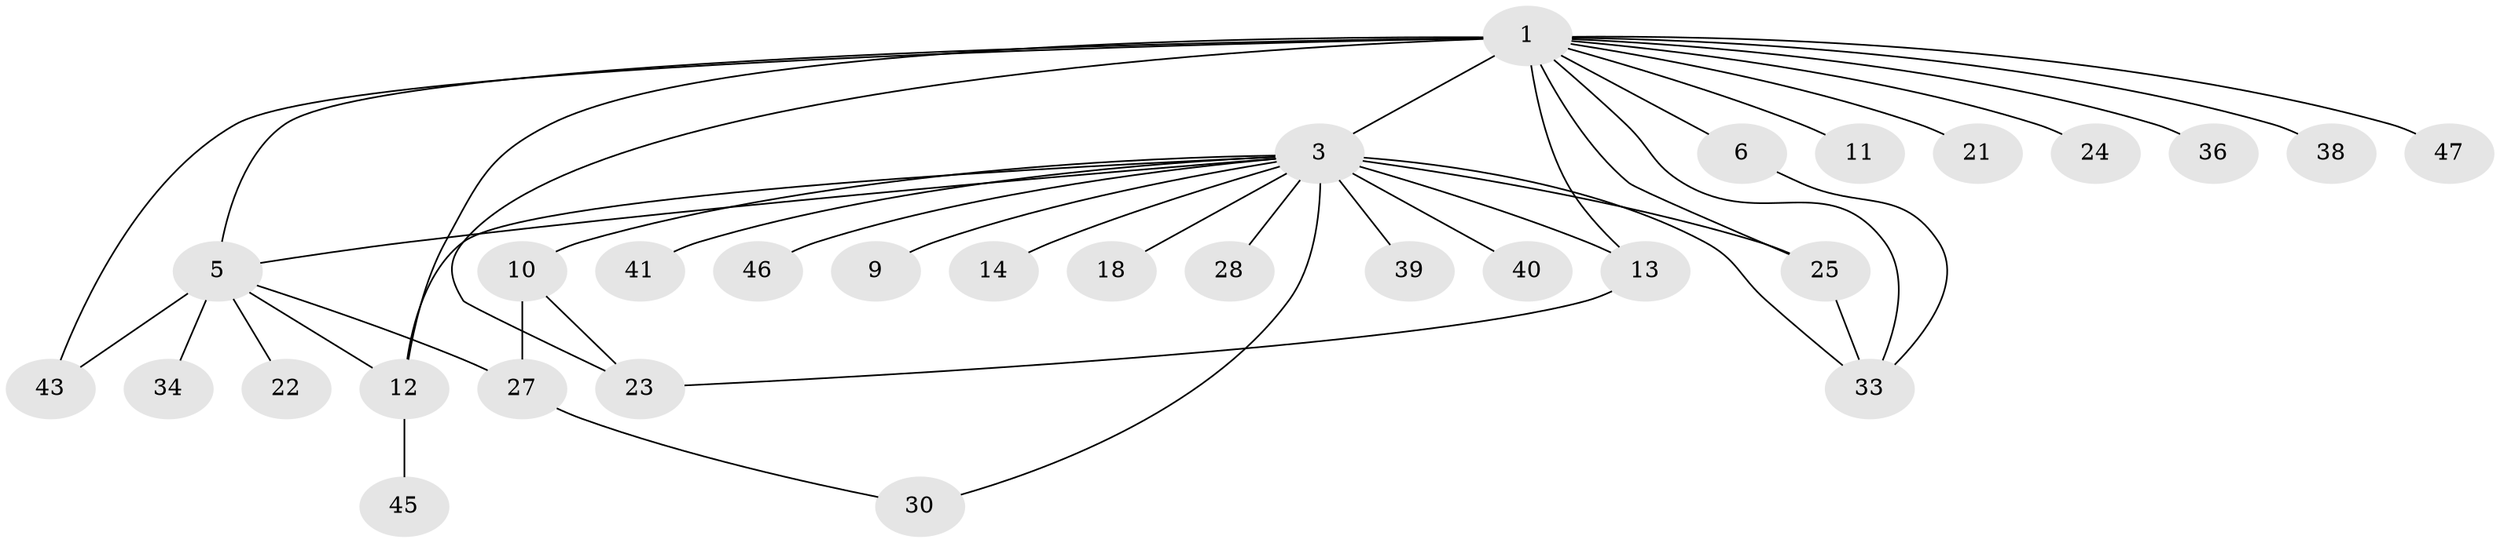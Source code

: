 // original degree distribution, {3: 0.24, 15: 0.02, 4: 0.06, 26: 0.02, 9: 0.02, 2: 0.2, 11: 0.02, 1: 0.4, 5: 0.02}
// Generated by graph-tools (version 1.1) at 2025/18/03/04/25 18:18:18]
// undirected, 30 vertices, 42 edges
graph export_dot {
graph [start="1"]
  node [color=gray90,style=filled];
  1 [super="+2+32+7"];
  3 [super="+4"];
  5 [super="+16+29"];
  6;
  9;
  10;
  11;
  12 [super="+20"];
  13 [super="+17"];
  14 [super="+31"];
  18;
  21;
  22;
  23;
  24;
  25 [super="+35"];
  27;
  28;
  30;
  33 [super="+44"];
  34;
  36;
  38;
  39;
  40;
  41;
  43;
  45 [super="+48"];
  46;
  47;
  1 -- 3 [weight=5];
  1 -- 5;
  1 -- 6;
  1 -- 38;
  1 -- 11;
  1 -- 12;
  1 -- 47;
  1 -- 21;
  1 -- 23;
  1 -- 24;
  1 -- 25;
  1 -- 33;
  1 -- 36;
  1 -- 43;
  1 -- 13 [weight=3];
  3 -- 14 [weight=2];
  3 -- 5 [weight=2];
  3 -- 9;
  3 -- 10;
  3 -- 12;
  3 -- 13;
  3 -- 18;
  3 -- 25 [weight=2];
  3 -- 28;
  3 -- 30;
  3 -- 33;
  3 -- 39;
  3 -- 40;
  3 -- 41;
  3 -- 46;
  5 -- 27;
  5 -- 34;
  5 -- 43;
  5 -- 12;
  5 -- 22;
  6 -- 33;
  10 -- 23;
  10 -- 27;
  12 -- 45;
  13 -- 23;
  25 -- 33;
  27 -- 30;
}
